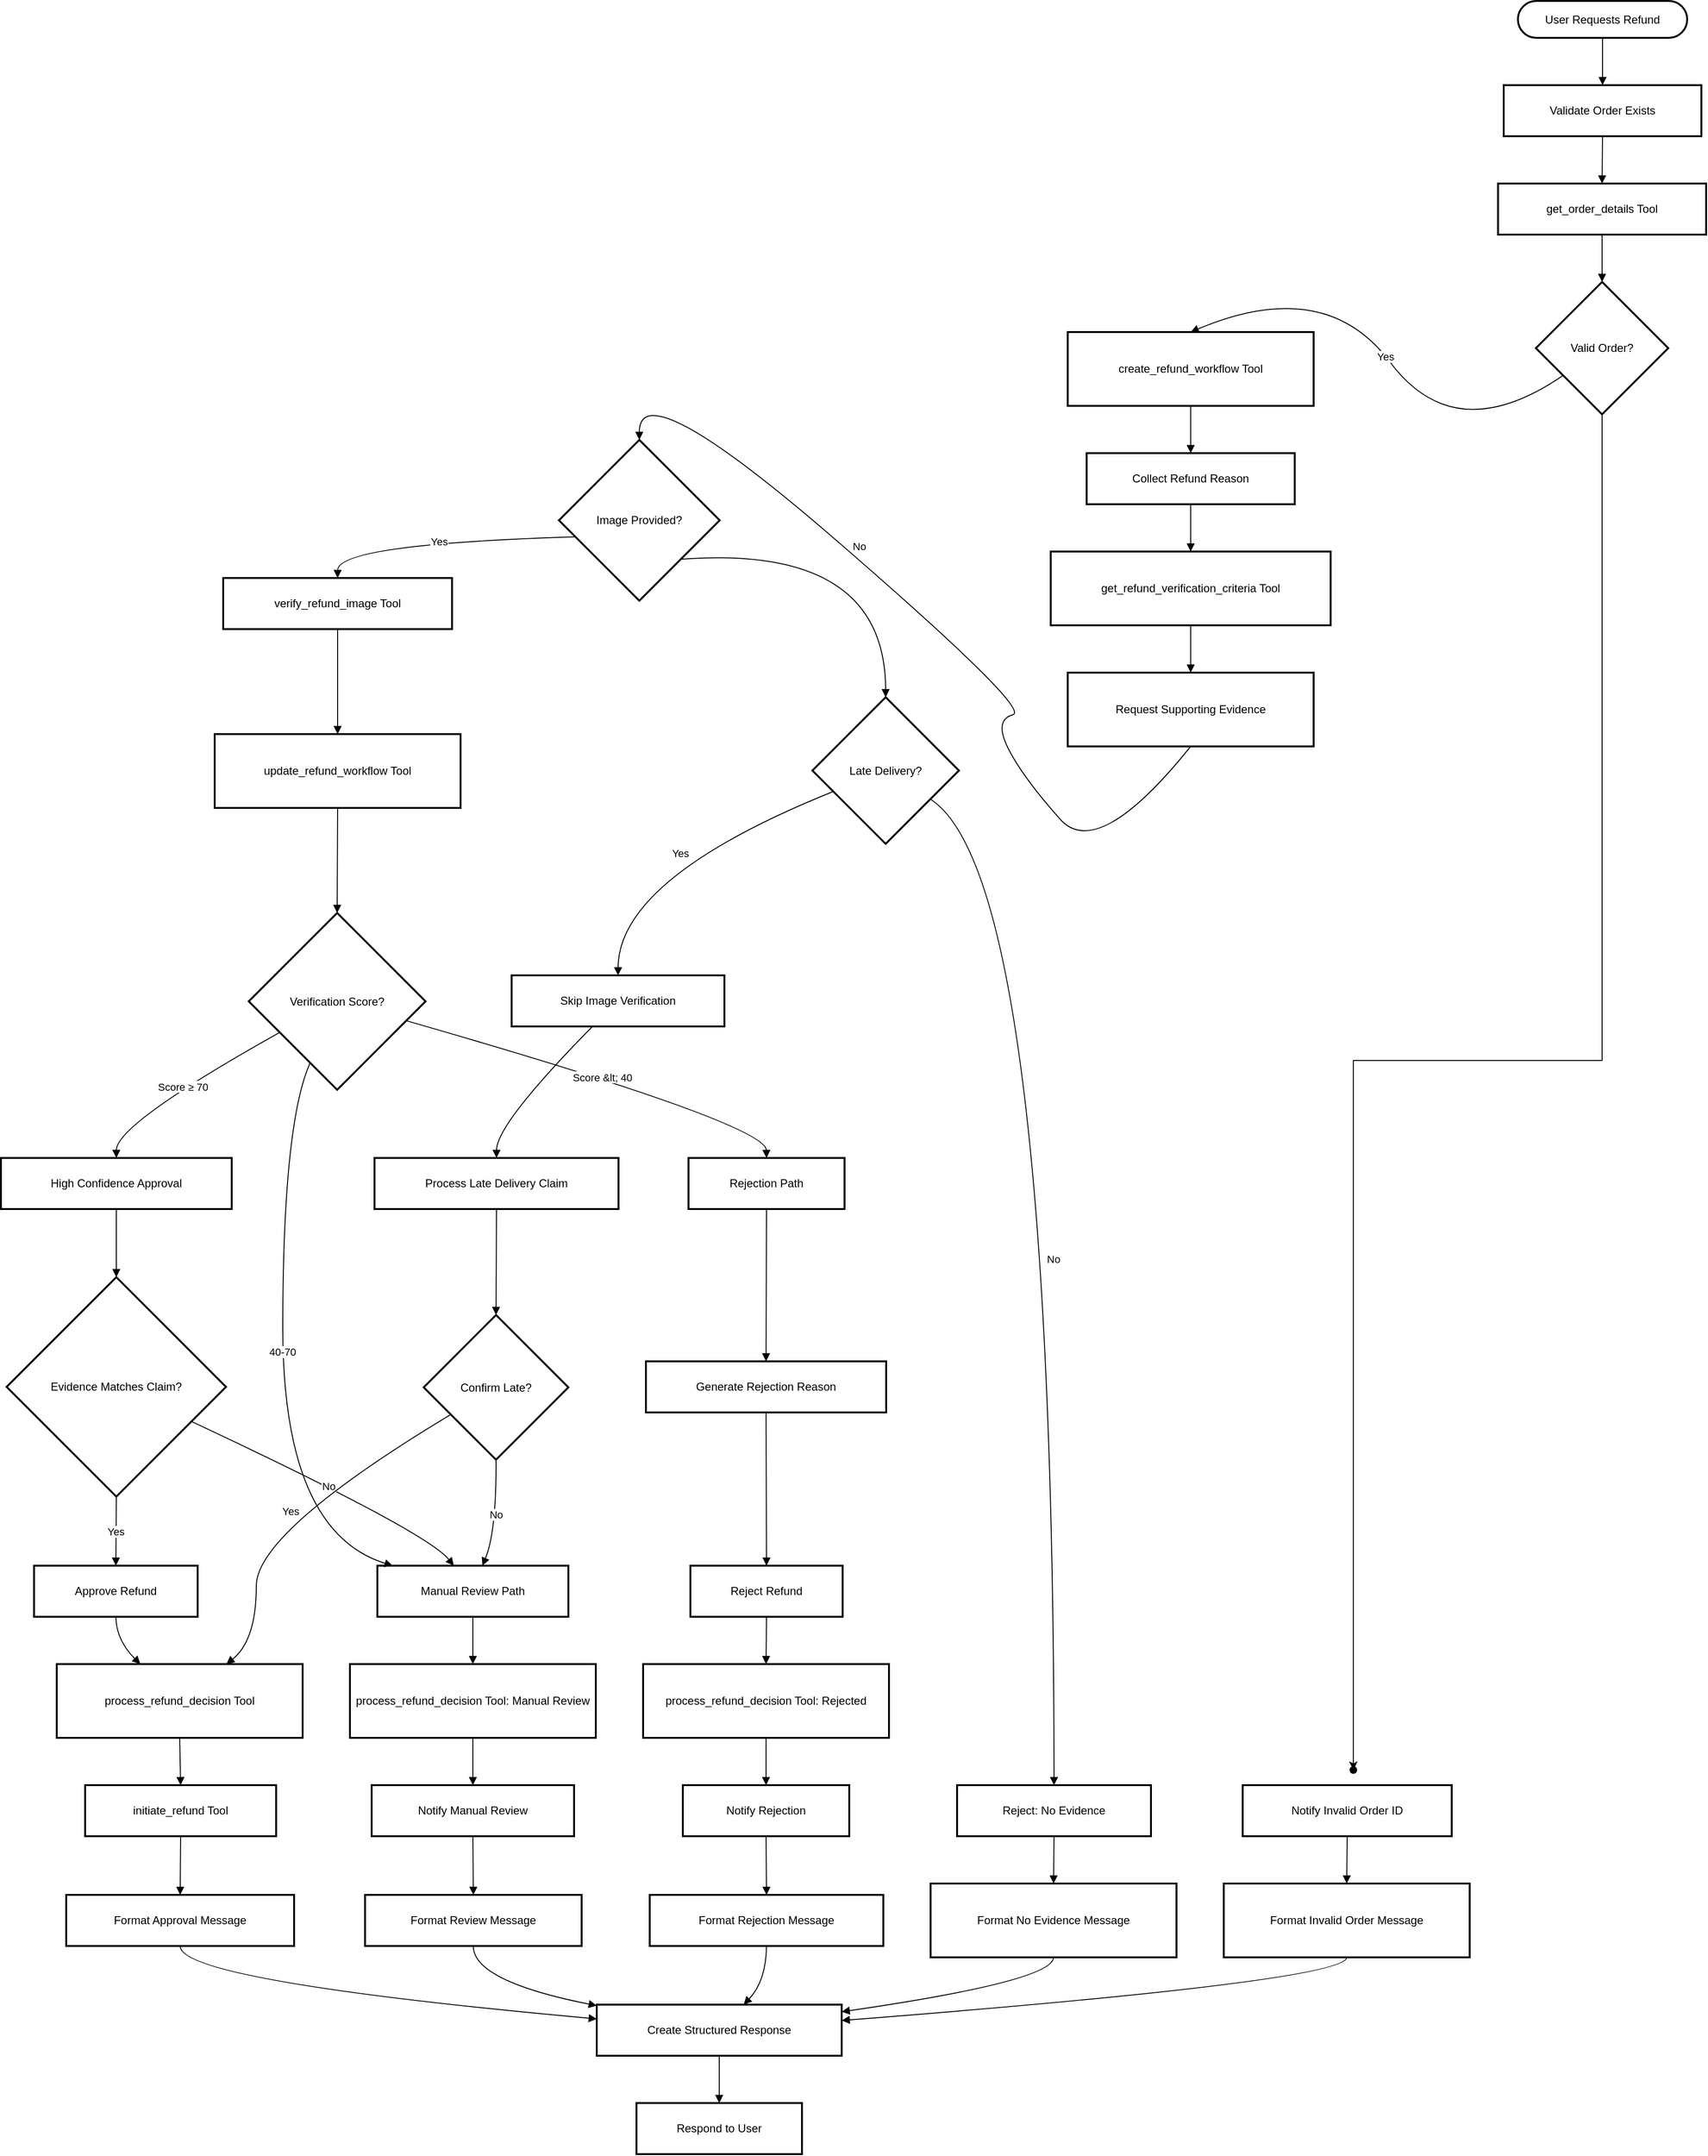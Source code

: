 <mxfile version="26.1.1">
  <diagram name="Page-1" id="UjDWoxmA90pxJJKdMdb_">
    <mxGraphModel dx="3150" dy="2957" grid="1" gridSize="10" guides="1" tooltips="1" connect="1" arrows="1" fold="1" page="1" pageScale="1" pageWidth="827" pageHeight="1169" math="0" shadow="0">
      <root>
        <mxCell id="0" />
        <mxCell id="1" parent="0" />
        <mxCell id="naydUd_5CI0JEKa2Fgju-1" value="User Requests Refund" style="rounded=1;whiteSpace=wrap;arcSize=50;strokeWidth=2;" vertex="1" parent="1">
          <mxGeometry x="1624" y="650" width="179" height="39" as="geometry" />
        </mxCell>
        <mxCell id="naydUd_5CI0JEKa2Fgju-2" value="Validate Order Exists" style="whiteSpace=wrap;strokeWidth=2;" vertex="1" parent="1">
          <mxGeometry x="1609" y="739" width="209" height="54" as="geometry" />
        </mxCell>
        <mxCell id="naydUd_5CI0JEKa2Fgju-3" value="get_order_details Tool" style="whiteSpace=wrap;strokeWidth=2;" vertex="1" parent="1">
          <mxGeometry x="1603" y="843" width="220" height="54" as="geometry" />
        </mxCell>
        <mxCell id="naydUd_5CI0JEKa2Fgju-84" value="" style="edgeStyle=orthogonalEdgeStyle;rounded=0;orthogonalLoop=1;jettySize=auto;html=1;" edge="1" parent="1" source="naydUd_5CI0JEKa2Fgju-4" target="naydUd_5CI0JEKa2Fgju-83">
          <mxGeometry relative="1" as="geometry">
            <Array as="points">
              <mxPoint x="1713" y="1770" />
              <mxPoint x="1450" y="1770" />
            </Array>
          </mxGeometry>
        </mxCell>
        <mxCell id="naydUd_5CI0JEKa2Fgju-4" value="Valid Order?" style="rhombus;strokeWidth=2;whiteSpace=wrap;" vertex="1" parent="1">
          <mxGeometry x="1643" y="947" width="140" height="140" as="geometry" />
        </mxCell>
        <mxCell id="naydUd_5CI0JEKa2Fgju-5" value="Notify Invalid Order ID" style="whiteSpace=wrap;strokeWidth=2;" vertex="1" parent="1">
          <mxGeometry x="1333" y="2536" width="221" height="54" as="geometry" />
        </mxCell>
        <mxCell id="naydUd_5CI0JEKa2Fgju-6" value="create_refund_workflow Tool" style="whiteSpace=wrap;strokeWidth=2;" vertex="1" parent="1">
          <mxGeometry x="1148" y="1000" width="260" height="78" as="geometry" />
        </mxCell>
        <mxCell id="naydUd_5CI0JEKa2Fgju-7" value="Collect Refund Reason" style="whiteSpace=wrap;strokeWidth=2;" vertex="1" parent="1">
          <mxGeometry x="1168" y="1128" width="220" height="54" as="geometry" />
        </mxCell>
        <mxCell id="naydUd_5CI0JEKa2Fgju-8" value="get_refund_verification_criteria Tool" style="whiteSpace=wrap;strokeWidth=2;" vertex="1" parent="1">
          <mxGeometry x="1130" y="1232" width="296" height="78" as="geometry" />
        </mxCell>
        <mxCell id="naydUd_5CI0JEKa2Fgju-9" value="Request Supporting Evidence" style="whiteSpace=wrap;strokeWidth=2;" vertex="1" parent="1">
          <mxGeometry x="1148" y="1360" width="260" height="78" as="geometry" />
        </mxCell>
        <mxCell id="naydUd_5CI0JEKa2Fgju-10" value="Image Provided?" style="rhombus;strokeWidth=2;whiteSpace=wrap;" vertex="1" parent="1">
          <mxGeometry x="610" y="1114" width="170" height="170" as="geometry" />
        </mxCell>
        <mxCell id="naydUd_5CI0JEKa2Fgju-11" value="Late Delivery?" style="rhombus;strokeWidth=2;whiteSpace=wrap;" vertex="1" parent="1">
          <mxGeometry x="878" y="1386" width="155" height="155" as="geometry" />
        </mxCell>
        <mxCell id="naydUd_5CI0JEKa2Fgju-12" value="Skip Image Verification" style="whiteSpace=wrap;strokeWidth=2;" vertex="1" parent="1">
          <mxGeometry x="560" y="1680" width="225" height="54" as="geometry" />
        </mxCell>
        <mxCell id="naydUd_5CI0JEKa2Fgju-13" value="Reject: No Evidence" style="whiteSpace=wrap;strokeWidth=2;" vertex="1" parent="1">
          <mxGeometry x="1031" y="2536" width="205" height="54" as="geometry" />
        </mxCell>
        <mxCell id="naydUd_5CI0JEKa2Fgju-14" value="verify_refund_image Tool" style="whiteSpace=wrap;strokeWidth=2;" vertex="1" parent="1">
          <mxGeometry x="255" y="1260" width="242" height="54" as="geometry" />
        </mxCell>
        <mxCell id="naydUd_5CI0JEKa2Fgju-15" value="update_refund_workflow Tool" style="whiteSpace=wrap;strokeWidth=2;" vertex="1" parent="1">
          <mxGeometry x="246" y="1425" width="260" height="78" as="geometry" />
        </mxCell>
        <mxCell id="naydUd_5CI0JEKa2Fgju-16" value="Verification Score?" style="rhombus;strokeWidth=2;whiteSpace=wrap;" vertex="1" parent="1">
          <mxGeometry x="282" y="1614" width="187" height="187" as="geometry" />
        </mxCell>
        <mxCell id="naydUd_5CI0JEKa2Fgju-17" value="High Confidence Approval" style="whiteSpace=wrap;strokeWidth=2;" vertex="1" parent="1">
          <mxGeometry x="20" y="1873" width="244" height="54" as="geometry" />
        </mxCell>
        <mxCell id="naydUd_5CI0JEKa2Fgju-18" value="Manual Review Path" style="whiteSpace=wrap;strokeWidth=2;" vertex="1" parent="1">
          <mxGeometry x="418" y="2304" width="202" height="54" as="geometry" />
        </mxCell>
        <mxCell id="naydUd_5CI0JEKa2Fgju-19" value="Rejection Path" style="whiteSpace=wrap;strokeWidth=2;" vertex="1" parent="1">
          <mxGeometry x="747" y="1873" width="165" height="54" as="geometry" />
        </mxCell>
        <mxCell id="naydUd_5CI0JEKa2Fgju-20" value="Evidence Matches Claim?" style="rhombus;strokeWidth=2;whiteSpace=wrap;" vertex="1" parent="1">
          <mxGeometry x="26" y="1999" width="232" height="232" as="geometry" />
        </mxCell>
        <mxCell id="naydUd_5CI0JEKa2Fgju-21" value="Approve Refund" style="whiteSpace=wrap;strokeWidth=2;" vertex="1" parent="1">
          <mxGeometry x="55" y="2304" width="173" height="54" as="geometry" />
        </mxCell>
        <mxCell id="naydUd_5CI0JEKa2Fgju-22" value="Generate Rejection Reason" style="whiteSpace=wrap;strokeWidth=2;" vertex="1" parent="1">
          <mxGeometry x="702" y="2088" width="254" height="54" as="geometry" />
        </mxCell>
        <mxCell id="naydUd_5CI0JEKa2Fgju-23" value="Reject Refund" style="whiteSpace=wrap;strokeWidth=2;" vertex="1" parent="1">
          <mxGeometry x="749" y="2304" width="161" height="54" as="geometry" />
        </mxCell>
        <mxCell id="naydUd_5CI0JEKa2Fgju-24" value="process_refund_decision Tool" style="whiteSpace=wrap;strokeWidth=2;" vertex="1" parent="1">
          <mxGeometry x="79" y="2408" width="260" height="78" as="geometry" />
        </mxCell>
        <mxCell id="naydUd_5CI0JEKa2Fgju-25" value="process_refund_decision Tool: Manual Review" style="whiteSpace=wrap;strokeWidth=2;" vertex="1" parent="1">
          <mxGeometry x="389" y="2408" width="260" height="78" as="geometry" />
        </mxCell>
        <mxCell id="naydUd_5CI0JEKa2Fgju-26" value="process_refund_decision Tool: Rejected" style="whiteSpace=wrap;strokeWidth=2;" vertex="1" parent="1">
          <mxGeometry x="699" y="2408" width="260" height="78" as="geometry" />
        </mxCell>
        <mxCell id="naydUd_5CI0JEKa2Fgju-27" value="initiate_refund Tool" style="whiteSpace=wrap;strokeWidth=2;" vertex="1" parent="1">
          <mxGeometry x="109" y="2536" width="202" height="54" as="geometry" />
        </mxCell>
        <mxCell id="naydUd_5CI0JEKa2Fgju-28" value="Notify Manual Review" style="whiteSpace=wrap;strokeWidth=2;" vertex="1" parent="1">
          <mxGeometry x="412" y="2536" width="214" height="54" as="geometry" />
        </mxCell>
        <mxCell id="naydUd_5CI0JEKa2Fgju-29" value="Notify Rejection" style="whiteSpace=wrap;strokeWidth=2;" vertex="1" parent="1">
          <mxGeometry x="741" y="2536" width="176" height="54" as="geometry" />
        </mxCell>
        <mxCell id="naydUd_5CI0JEKa2Fgju-30" value="Process Late Delivery Claim" style="whiteSpace=wrap;strokeWidth=2;" vertex="1" parent="1">
          <mxGeometry x="415" y="1873" width="258" height="54" as="geometry" />
        </mxCell>
        <mxCell id="naydUd_5CI0JEKa2Fgju-31" value="Confirm Late?" style="rhombus;strokeWidth=2;whiteSpace=wrap;" vertex="1" parent="1">
          <mxGeometry x="467" y="2039" width="153" height="153" as="geometry" />
        </mxCell>
        <mxCell id="naydUd_5CI0JEKa2Fgju-32" value="Format Approval Message" style="whiteSpace=wrap;strokeWidth=2;" vertex="1" parent="1">
          <mxGeometry x="89" y="2652" width="241" height="54" as="geometry" />
        </mxCell>
        <mxCell id="naydUd_5CI0JEKa2Fgju-33" value="Format Review Message" style="whiteSpace=wrap;strokeWidth=2;" vertex="1" parent="1">
          <mxGeometry x="405" y="2652" width="229" height="54" as="geometry" />
        </mxCell>
        <mxCell id="naydUd_5CI0JEKa2Fgju-34" value="Format Rejection Message" style="whiteSpace=wrap;strokeWidth=2;" vertex="1" parent="1">
          <mxGeometry x="706" y="2652" width="247" height="54" as="geometry" />
        </mxCell>
        <mxCell id="naydUd_5CI0JEKa2Fgju-35" value="Format No Evidence Message" style="whiteSpace=wrap;strokeWidth=2;" vertex="1" parent="1">
          <mxGeometry x="1003" y="2640" width="260" height="78" as="geometry" />
        </mxCell>
        <mxCell id="naydUd_5CI0JEKa2Fgju-36" value="Format Invalid Order Message" style="whiteSpace=wrap;strokeWidth=2;" vertex="1" parent="1">
          <mxGeometry x="1313" y="2640" width="260" height="78" as="geometry" />
        </mxCell>
        <mxCell id="naydUd_5CI0JEKa2Fgju-37" value="Create Structured Response" style="whiteSpace=wrap;strokeWidth=2;" vertex="1" parent="1">
          <mxGeometry x="650" y="2768" width="259" height="54" as="geometry" />
        </mxCell>
        <mxCell id="naydUd_5CI0JEKa2Fgju-38" value="Respond to User" style="whiteSpace=wrap;strokeWidth=2;" vertex="1" parent="1">
          <mxGeometry x="692" y="2872" width="175" height="54" as="geometry" />
        </mxCell>
        <mxCell id="naydUd_5CI0JEKa2Fgju-39" value="" style="curved=1;startArrow=none;endArrow=block;exitX=0.5;exitY=1;entryX=0.5;entryY=0;rounded=0;" edge="1" parent="1" source="naydUd_5CI0JEKa2Fgju-1" target="naydUd_5CI0JEKa2Fgju-2">
          <mxGeometry relative="1" as="geometry">
            <Array as="points" />
          </mxGeometry>
        </mxCell>
        <mxCell id="naydUd_5CI0JEKa2Fgju-40" value="" style="curved=1;startArrow=none;endArrow=block;exitX=0.5;exitY=1;entryX=0.5;entryY=0;rounded=0;" edge="1" parent="1" source="naydUd_5CI0JEKa2Fgju-2" target="naydUd_5CI0JEKa2Fgju-3">
          <mxGeometry relative="1" as="geometry">
            <Array as="points" />
          </mxGeometry>
        </mxCell>
        <mxCell id="naydUd_5CI0JEKa2Fgju-41" value="" style="curved=1;startArrow=none;endArrow=block;exitX=0.5;exitY=1;entryX=0.5;entryY=0;rounded=0;" edge="1" parent="1" source="naydUd_5CI0JEKa2Fgju-3" target="naydUd_5CI0JEKa2Fgju-4">
          <mxGeometry relative="1" as="geometry">
            <Array as="points" />
          </mxGeometry>
        </mxCell>
        <mxCell id="naydUd_5CI0JEKa2Fgju-43" value="Yes" style="curved=1;startArrow=none;endArrow=block;exitX=0;exitY=0.85;entryX=0.5;entryY=0;rounded=0;" edge="1" parent="1" source="naydUd_5CI0JEKa2Fgju-4" target="naydUd_5CI0JEKa2Fgju-6">
          <mxGeometry relative="1" as="geometry">
            <Array as="points">
              <mxPoint x="1558" y="1124" />
              <mxPoint x="1420" y="940" />
            </Array>
          </mxGeometry>
        </mxCell>
        <mxCell id="naydUd_5CI0JEKa2Fgju-44" value="" style="curved=1;startArrow=none;endArrow=block;exitX=0.5;exitY=1;entryX=0.5;entryY=0;rounded=0;" edge="1" parent="1" source="naydUd_5CI0JEKa2Fgju-6" target="naydUd_5CI0JEKa2Fgju-7">
          <mxGeometry relative="1" as="geometry">
            <Array as="points" />
          </mxGeometry>
        </mxCell>
        <mxCell id="naydUd_5CI0JEKa2Fgju-45" value="" style="curved=1;startArrow=none;endArrow=block;exitX=0.5;exitY=1;entryX=0.5;entryY=0;rounded=0;" edge="1" parent="1" source="naydUd_5CI0JEKa2Fgju-7" target="naydUd_5CI0JEKa2Fgju-8">
          <mxGeometry relative="1" as="geometry">
            <Array as="points" />
          </mxGeometry>
        </mxCell>
        <mxCell id="naydUd_5CI0JEKa2Fgju-46" value="" style="curved=1;startArrow=none;endArrow=block;exitX=0.5;exitY=1;entryX=0.5;entryY=0;rounded=0;" edge="1" parent="1" source="naydUd_5CI0JEKa2Fgju-8" target="naydUd_5CI0JEKa2Fgju-9">
          <mxGeometry relative="1" as="geometry">
            <Array as="points" />
          </mxGeometry>
        </mxCell>
        <mxCell id="naydUd_5CI0JEKa2Fgju-47" value="" style="curved=1;startArrow=none;endArrow=block;exitX=0.5;exitY=1;entryX=0.5;entryY=0;rounded=0;" edge="1" parent="1" source="naydUd_5CI0JEKa2Fgju-9" target="naydUd_5CI0JEKa2Fgju-10">
          <mxGeometry relative="1" as="geometry">
            <Array as="points">
              <mxPoint x="1180" y="1560" />
              <mxPoint x="1100" y="1470" />
              <mxPoint x="1070" y="1410" />
              <mxPoint x="1110" y="1399" />
              <mxPoint x="695" y="1040" />
            </Array>
          </mxGeometry>
        </mxCell>
        <mxCell id="naydUd_5CI0JEKa2Fgju-48" value="No" style="curved=1;startArrow=none;endArrow=block;exitX=1;exitY=0.97;entryX=0.5;entryY=0;rounded=0;" edge="1" parent="1" source="naydUd_5CI0JEKa2Fgju-10" target="naydUd_5CI0JEKa2Fgju-11">
          <mxGeometry relative="1" as="geometry">
            <Array as="points">
              <mxPoint x="955" y="1224" />
            </Array>
          </mxGeometry>
        </mxCell>
        <mxCell id="naydUd_5CI0JEKa2Fgju-49" value="Yes" style="curved=1;startArrow=none;endArrow=block;exitX=0;exitY=0.7;entryX=0.5;entryY=0;rounded=0;" edge="1" parent="1" source="naydUd_5CI0JEKa2Fgju-11" target="naydUd_5CI0JEKa2Fgju-12">
          <mxGeometry relative="1" as="geometry">
            <Array as="points">
              <mxPoint x="673" y="1577" />
            </Array>
          </mxGeometry>
        </mxCell>
        <mxCell id="naydUd_5CI0JEKa2Fgju-50" value="No" style="curved=1;startArrow=none;endArrow=block;exitX=1;exitY=0.82;entryX=0.5;entryY=0;rounded=0;" edge="1" parent="1" source="naydUd_5CI0JEKa2Fgju-11" target="naydUd_5CI0JEKa2Fgju-13">
          <mxGeometry relative="1" as="geometry">
            <Array as="points">
              <mxPoint x="1133" y="1577" />
            </Array>
          </mxGeometry>
        </mxCell>
        <mxCell id="naydUd_5CI0JEKa2Fgju-51" value="Yes" style="curved=1;startArrow=none;endArrow=block;exitX=0;exitY=0.63;entryX=0.5;entryY=0;rounded=0;" edge="1" parent="1" source="naydUd_5CI0JEKa2Fgju-10" target="naydUd_5CI0JEKa2Fgju-14">
          <mxGeometry relative="1" as="geometry">
            <Array as="points">
              <mxPoint x="376" y="1224" />
            </Array>
          </mxGeometry>
        </mxCell>
        <mxCell id="naydUd_5CI0JEKa2Fgju-52" value="" style="curved=1;startArrow=none;endArrow=block;exitX=0.5;exitY=1;entryX=0.5;entryY=0;rounded=0;" edge="1" parent="1" source="naydUd_5CI0JEKa2Fgju-14" target="naydUd_5CI0JEKa2Fgju-15">
          <mxGeometry relative="1" as="geometry">
            <Array as="points" />
          </mxGeometry>
        </mxCell>
        <mxCell id="naydUd_5CI0JEKa2Fgju-53" value="" style="curved=1;startArrow=none;endArrow=block;exitX=0.5;exitY=1;entryX=0.5;entryY=0;rounded=0;" edge="1" parent="1" source="naydUd_5CI0JEKa2Fgju-15" target="naydUd_5CI0JEKa2Fgju-16">
          <mxGeometry relative="1" as="geometry">
            <Array as="points" />
          </mxGeometry>
        </mxCell>
        <mxCell id="naydUd_5CI0JEKa2Fgju-54" value="Score ≥ 70" style="curved=1;startArrow=none;endArrow=block;exitX=0;exitY=0.77;entryX=0.5;entryY=0;rounded=0;" edge="1" parent="1" source="naydUd_5CI0JEKa2Fgju-16" target="naydUd_5CI0JEKa2Fgju-17">
          <mxGeometry relative="1" as="geometry">
            <Array as="points">
              <mxPoint x="142" y="1837" />
            </Array>
          </mxGeometry>
        </mxCell>
        <mxCell id="naydUd_5CI0JEKa2Fgju-55" value="40-70" style="curved=1;startArrow=none;endArrow=block;exitX=0.28;exitY=1;entryX=0.08;entryY=0;rounded=0;" edge="1" parent="1" source="naydUd_5CI0JEKa2Fgju-16" target="naydUd_5CI0JEKa2Fgju-18">
          <mxGeometry relative="1" as="geometry">
            <Array as="points">
              <mxPoint x="318" y="1837" />
              <mxPoint x="318" y="2268" />
            </Array>
          </mxGeometry>
        </mxCell>
        <mxCell id="naydUd_5CI0JEKa2Fgju-56" value="Score &amp;lt; 40" style="curved=1;startArrow=none;endArrow=block;exitX=1;exitY=0.64;entryX=0.5;entryY=0;rounded=0;" edge="1" parent="1" source="naydUd_5CI0JEKa2Fgju-16" target="naydUd_5CI0JEKa2Fgju-19">
          <mxGeometry relative="1" as="geometry">
            <Array as="points">
              <mxPoint x="829" y="1837" />
            </Array>
          </mxGeometry>
        </mxCell>
        <mxCell id="naydUd_5CI0JEKa2Fgju-57" value="" style="curved=1;startArrow=none;endArrow=block;exitX=0.5;exitY=1;entryX=0.5;entryY=0;rounded=0;" edge="1" parent="1" source="naydUd_5CI0JEKa2Fgju-17" target="naydUd_5CI0JEKa2Fgju-20">
          <mxGeometry relative="1" as="geometry">
            <Array as="points" />
          </mxGeometry>
        </mxCell>
        <mxCell id="naydUd_5CI0JEKa2Fgju-58" value="No" style="curved=1;startArrow=none;endArrow=block;exitX=1;exitY=0.73;entryX=0.4;entryY=0;rounded=0;" edge="1" parent="1" source="naydUd_5CI0JEKa2Fgju-20" target="naydUd_5CI0JEKa2Fgju-18">
          <mxGeometry relative="1" as="geometry">
            <Array as="points">
              <mxPoint x="470" y="2268" />
            </Array>
          </mxGeometry>
        </mxCell>
        <mxCell id="naydUd_5CI0JEKa2Fgju-59" value="Yes" style="curved=1;startArrow=none;endArrow=block;exitX=0.5;exitY=1;entryX=0.5;entryY=0;rounded=0;" edge="1" parent="1" source="naydUd_5CI0JEKa2Fgju-20" target="naydUd_5CI0JEKa2Fgju-21">
          <mxGeometry relative="1" as="geometry">
            <Array as="points" />
          </mxGeometry>
        </mxCell>
        <mxCell id="naydUd_5CI0JEKa2Fgju-60" value="" style="curved=1;startArrow=none;endArrow=block;exitX=0.5;exitY=1;entryX=0.5;entryY=0.01;rounded=0;" edge="1" parent="1" source="naydUd_5CI0JEKa2Fgju-19" target="naydUd_5CI0JEKa2Fgju-22">
          <mxGeometry relative="1" as="geometry">
            <Array as="points" />
          </mxGeometry>
        </mxCell>
        <mxCell id="naydUd_5CI0JEKa2Fgju-61" value="" style="curved=1;startArrow=none;endArrow=block;exitX=0.5;exitY=1.01;entryX=0.5;entryY=0;rounded=0;" edge="1" parent="1" source="naydUd_5CI0JEKa2Fgju-22" target="naydUd_5CI0JEKa2Fgju-23">
          <mxGeometry relative="1" as="geometry">
            <Array as="points" />
          </mxGeometry>
        </mxCell>
        <mxCell id="naydUd_5CI0JEKa2Fgju-62" value="" style="curved=1;startArrow=none;endArrow=block;exitX=0.5;exitY=1;entryX=0.34;entryY=0;rounded=0;" edge="1" parent="1" source="naydUd_5CI0JEKa2Fgju-21" target="naydUd_5CI0JEKa2Fgju-24">
          <mxGeometry relative="1" as="geometry">
            <Array as="points">
              <mxPoint x="142" y="2383" />
            </Array>
          </mxGeometry>
        </mxCell>
        <mxCell id="naydUd_5CI0JEKa2Fgju-63" value="" style="curved=1;startArrow=none;endArrow=block;exitX=0.5;exitY=1;entryX=0.5;entryY=0;rounded=0;" edge="1" parent="1" source="naydUd_5CI0JEKa2Fgju-18" target="naydUd_5CI0JEKa2Fgju-25">
          <mxGeometry relative="1" as="geometry">
            <Array as="points" />
          </mxGeometry>
        </mxCell>
        <mxCell id="naydUd_5CI0JEKa2Fgju-64" value="" style="curved=1;startArrow=none;endArrow=block;exitX=0.5;exitY=1;entryX=0.5;entryY=0;rounded=0;" edge="1" parent="1" source="naydUd_5CI0JEKa2Fgju-23" target="naydUd_5CI0JEKa2Fgju-26">
          <mxGeometry relative="1" as="geometry">
            <Array as="points" />
          </mxGeometry>
        </mxCell>
        <mxCell id="naydUd_5CI0JEKa2Fgju-65" value="" style="curved=1;startArrow=none;endArrow=block;exitX=0.5;exitY=1;entryX=0.5;entryY=0;rounded=0;" edge="1" parent="1" source="naydUd_5CI0JEKa2Fgju-24" target="naydUd_5CI0JEKa2Fgju-27">
          <mxGeometry relative="1" as="geometry">
            <Array as="points" />
          </mxGeometry>
        </mxCell>
        <mxCell id="naydUd_5CI0JEKa2Fgju-66" value="" style="curved=1;startArrow=none;endArrow=block;exitX=0.5;exitY=1;entryX=0.5;entryY=0;rounded=0;" edge="1" parent="1" source="naydUd_5CI0JEKa2Fgju-25" target="naydUd_5CI0JEKa2Fgju-28">
          <mxGeometry relative="1" as="geometry">
            <Array as="points" />
          </mxGeometry>
        </mxCell>
        <mxCell id="naydUd_5CI0JEKa2Fgju-67" value="" style="curved=1;startArrow=none;endArrow=block;exitX=0.5;exitY=1;entryX=0.5;entryY=0;rounded=0;" edge="1" parent="1" source="naydUd_5CI0JEKa2Fgju-26" target="naydUd_5CI0JEKa2Fgju-29">
          <mxGeometry relative="1" as="geometry">
            <Array as="points" />
          </mxGeometry>
        </mxCell>
        <mxCell id="naydUd_5CI0JEKa2Fgju-68" value="" style="curved=1;startArrow=none;endArrow=block;exitX=0.38;exitY=1;entryX=0.5;entryY=0;rounded=0;" edge="1" parent="1" source="naydUd_5CI0JEKa2Fgju-12" target="naydUd_5CI0JEKa2Fgju-30">
          <mxGeometry relative="1" as="geometry">
            <Array as="points">
              <mxPoint x="544" y="1837" />
            </Array>
          </mxGeometry>
        </mxCell>
        <mxCell id="naydUd_5CI0JEKa2Fgju-69" value="" style="curved=1;startArrow=none;endArrow=block;exitX=0.5;exitY=1;entryX=0.5;entryY=0;rounded=0;" edge="1" parent="1" source="naydUd_5CI0JEKa2Fgju-30" target="naydUd_5CI0JEKa2Fgju-31">
          <mxGeometry relative="1" as="geometry">
            <Array as="points" />
          </mxGeometry>
        </mxCell>
        <mxCell id="naydUd_5CI0JEKa2Fgju-70" value="Yes" style="curved=1;startArrow=none;endArrow=block;exitX=0;exitY=0.8;entryX=0.69;entryY=0;rounded=0;" edge="1" parent="1" source="naydUd_5CI0JEKa2Fgju-31" target="naydUd_5CI0JEKa2Fgju-24">
          <mxGeometry relative="1" as="geometry">
            <Array as="points">
              <mxPoint x="290" y="2268" />
              <mxPoint x="290" y="2383" />
            </Array>
          </mxGeometry>
        </mxCell>
        <mxCell id="naydUd_5CI0JEKa2Fgju-71" value="No" style="curved=1;startArrow=none;endArrow=block;exitX=0.5;exitY=1;entryX=0.55;entryY=0;rounded=0;" edge="1" parent="1" source="naydUd_5CI0JEKa2Fgju-31" target="naydUd_5CI0JEKa2Fgju-18">
          <mxGeometry relative="1" as="geometry">
            <Array as="points">
              <mxPoint x="544" y="2268" />
            </Array>
          </mxGeometry>
        </mxCell>
        <mxCell id="naydUd_5CI0JEKa2Fgju-72" value="" style="curved=1;startArrow=none;endArrow=block;exitX=0.5;exitY=1;entryX=0.5;entryY=0;rounded=0;" edge="1" parent="1" source="naydUd_5CI0JEKa2Fgju-27" target="naydUd_5CI0JEKa2Fgju-32">
          <mxGeometry relative="1" as="geometry">
            <Array as="points" />
          </mxGeometry>
        </mxCell>
        <mxCell id="naydUd_5CI0JEKa2Fgju-73" value="" style="curved=1;startArrow=none;endArrow=block;exitX=0.5;exitY=1;entryX=0.5;entryY=0;rounded=0;" edge="1" parent="1" source="naydUd_5CI0JEKa2Fgju-28" target="naydUd_5CI0JEKa2Fgju-33">
          <mxGeometry relative="1" as="geometry">
            <Array as="points" />
          </mxGeometry>
        </mxCell>
        <mxCell id="naydUd_5CI0JEKa2Fgju-74" value="" style="curved=1;startArrow=none;endArrow=block;exitX=0.5;exitY=1;entryX=0.5;entryY=0;rounded=0;" edge="1" parent="1" source="naydUd_5CI0JEKa2Fgju-29" target="naydUd_5CI0JEKa2Fgju-34">
          <mxGeometry relative="1" as="geometry">
            <Array as="points" />
          </mxGeometry>
        </mxCell>
        <mxCell id="naydUd_5CI0JEKa2Fgju-75" value="" style="curved=1;startArrow=none;endArrow=block;exitX=0.5;exitY=1;entryX=0.5;entryY=0;rounded=0;" edge="1" parent="1" source="naydUd_5CI0JEKa2Fgju-13" target="naydUd_5CI0JEKa2Fgju-35">
          <mxGeometry relative="1" as="geometry">
            <Array as="points" />
          </mxGeometry>
        </mxCell>
        <mxCell id="naydUd_5CI0JEKa2Fgju-76" value="" style="curved=1;startArrow=none;endArrow=block;exitX=0.5;exitY=1;entryX=0.5;entryY=0;rounded=0;" edge="1" parent="1" source="naydUd_5CI0JEKa2Fgju-5" target="naydUd_5CI0JEKa2Fgju-36">
          <mxGeometry relative="1" as="geometry">
            <Array as="points" />
          </mxGeometry>
        </mxCell>
        <mxCell id="naydUd_5CI0JEKa2Fgju-77" value="" style="curved=1;startArrow=none;endArrow=block;exitX=0.5;exitY=1;entryX=0;entryY=0.28;rounded=0;" edge="1" parent="1" source="naydUd_5CI0JEKa2Fgju-32" target="naydUd_5CI0JEKa2Fgju-37">
          <mxGeometry relative="1" as="geometry">
            <Array as="points">
              <mxPoint x="209" y="2743" />
            </Array>
          </mxGeometry>
        </mxCell>
        <mxCell id="naydUd_5CI0JEKa2Fgju-78" value="" style="curved=1;startArrow=none;endArrow=block;exitX=0.5;exitY=1;entryX=0;entryY=0.02;rounded=0;" edge="1" parent="1" source="naydUd_5CI0JEKa2Fgju-33" target="naydUd_5CI0JEKa2Fgju-37">
          <mxGeometry relative="1" as="geometry">
            <Array as="points">
              <mxPoint x="519" y="2743" />
            </Array>
          </mxGeometry>
        </mxCell>
        <mxCell id="naydUd_5CI0JEKa2Fgju-79" value="" style="curved=1;startArrow=none;endArrow=block;exitX=0.5;exitY=1;entryX=0.6;entryY=0;rounded=0;" edge="1" parent="1" source="naydUd_5CI0JEKa2Fgju-34" target="naydUd_5CI0JEKa2Fgju-37">
          <mxGeometry relative="1" as="geometry">
            <Array as="points">
              <mxPoint x="829" y="2743" />
            </Array>
          </mxGeometry>
        </mxCell>
        <mxCell id="naydUd_5CI0JEKa2Fgju-80" value="" style="curved=1;startArrow=none;endArrow=block;exitX=0.5;exitY=1;entryX=1;entryY=0.14;rounded=0;" edge="1" parent="1" source="naydUd_5CI0JEKa2Fgju-35" target="naydUd_5CI0JEKa2Fgju-37">
          <mxGeometry relative="1" as="geometry">
            <Array as="points">
              <mxPoint x="1133" y="2743" />
            </Array>
          </mxGeometry>
        </mxCell>
        <mxCell id="naydUd_5CI0JEKa2Fgju-81" value="" style="curved=1;startArrow=none;endArrow=block;exitX=0.5;exitY=1;entryX=1;entryY=0.31;rounded=0;" edge="1" parent="1" source="naydUd_5CI0JEKa2Fgju-36" target="naydUd_5CI0JEKa2Fgju-37">
          <mxGeometry relative="1" as="geometry">
            <Array as="points">
              <mxPoint x="1443" y="2743" />
            </Array>
          </mxGeometry>
        </mxCell>
        <mxCell id="naydUd_5CI0JEKa2Fgju-82" value="" style="curved=1;startArrow=none;endArrow=block;exitX=0.5;exitY=1;entryX=0.5;entryY=0;rounded=0;" edge="1" parent="1" source="naydUd_5CI0JEKa2Fgju-37" target="naydUd_5CI0JEKa2Fgju-38">
          <mxGeometry relative="1" as="geometry">
            <Array as="points" />
          </mxGeometry>
        </mxCell>
        <mxCell id="naydUd_5CI0JEKa2Fgju-83" value="" style="shape=waypoint;sketch=0;size=6;pointerEvents=1;points=[];fillColor=default;resizable=0;rotatable=0;perimeter=centerPerimeter;snapToPoint=1;strokeWidth=2;" vertex="1" parent="1">
          <mxGeometry x="1440" y="2510" width="20" height="20" as="geometry" />
        </mxCell>
      </root>
    </mxGraphModel>
  </diagram>
</mxfile>
